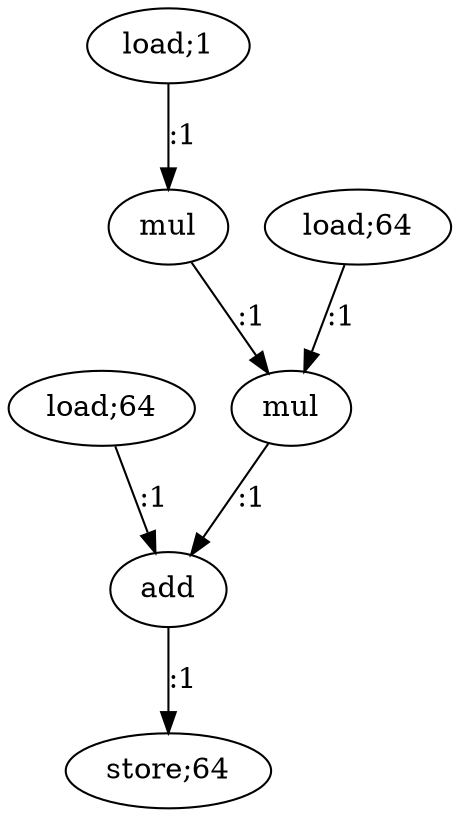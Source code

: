 digraph  {
   0 [label="load;64"];
   1 [label="load;1"];
   2 [label="mul"];
   3 [label="load;64"];
   4 [label="mul"];
   5 [label="add"];
   6 [label="store;64"];

   0->5 [label=":1"]
   1->2 [label=":1"]
   2->4 [label=":1"]
   3->4 [label=":1"]
   4->5 [label=":1"]
   5->6 [label=":1"]
}

